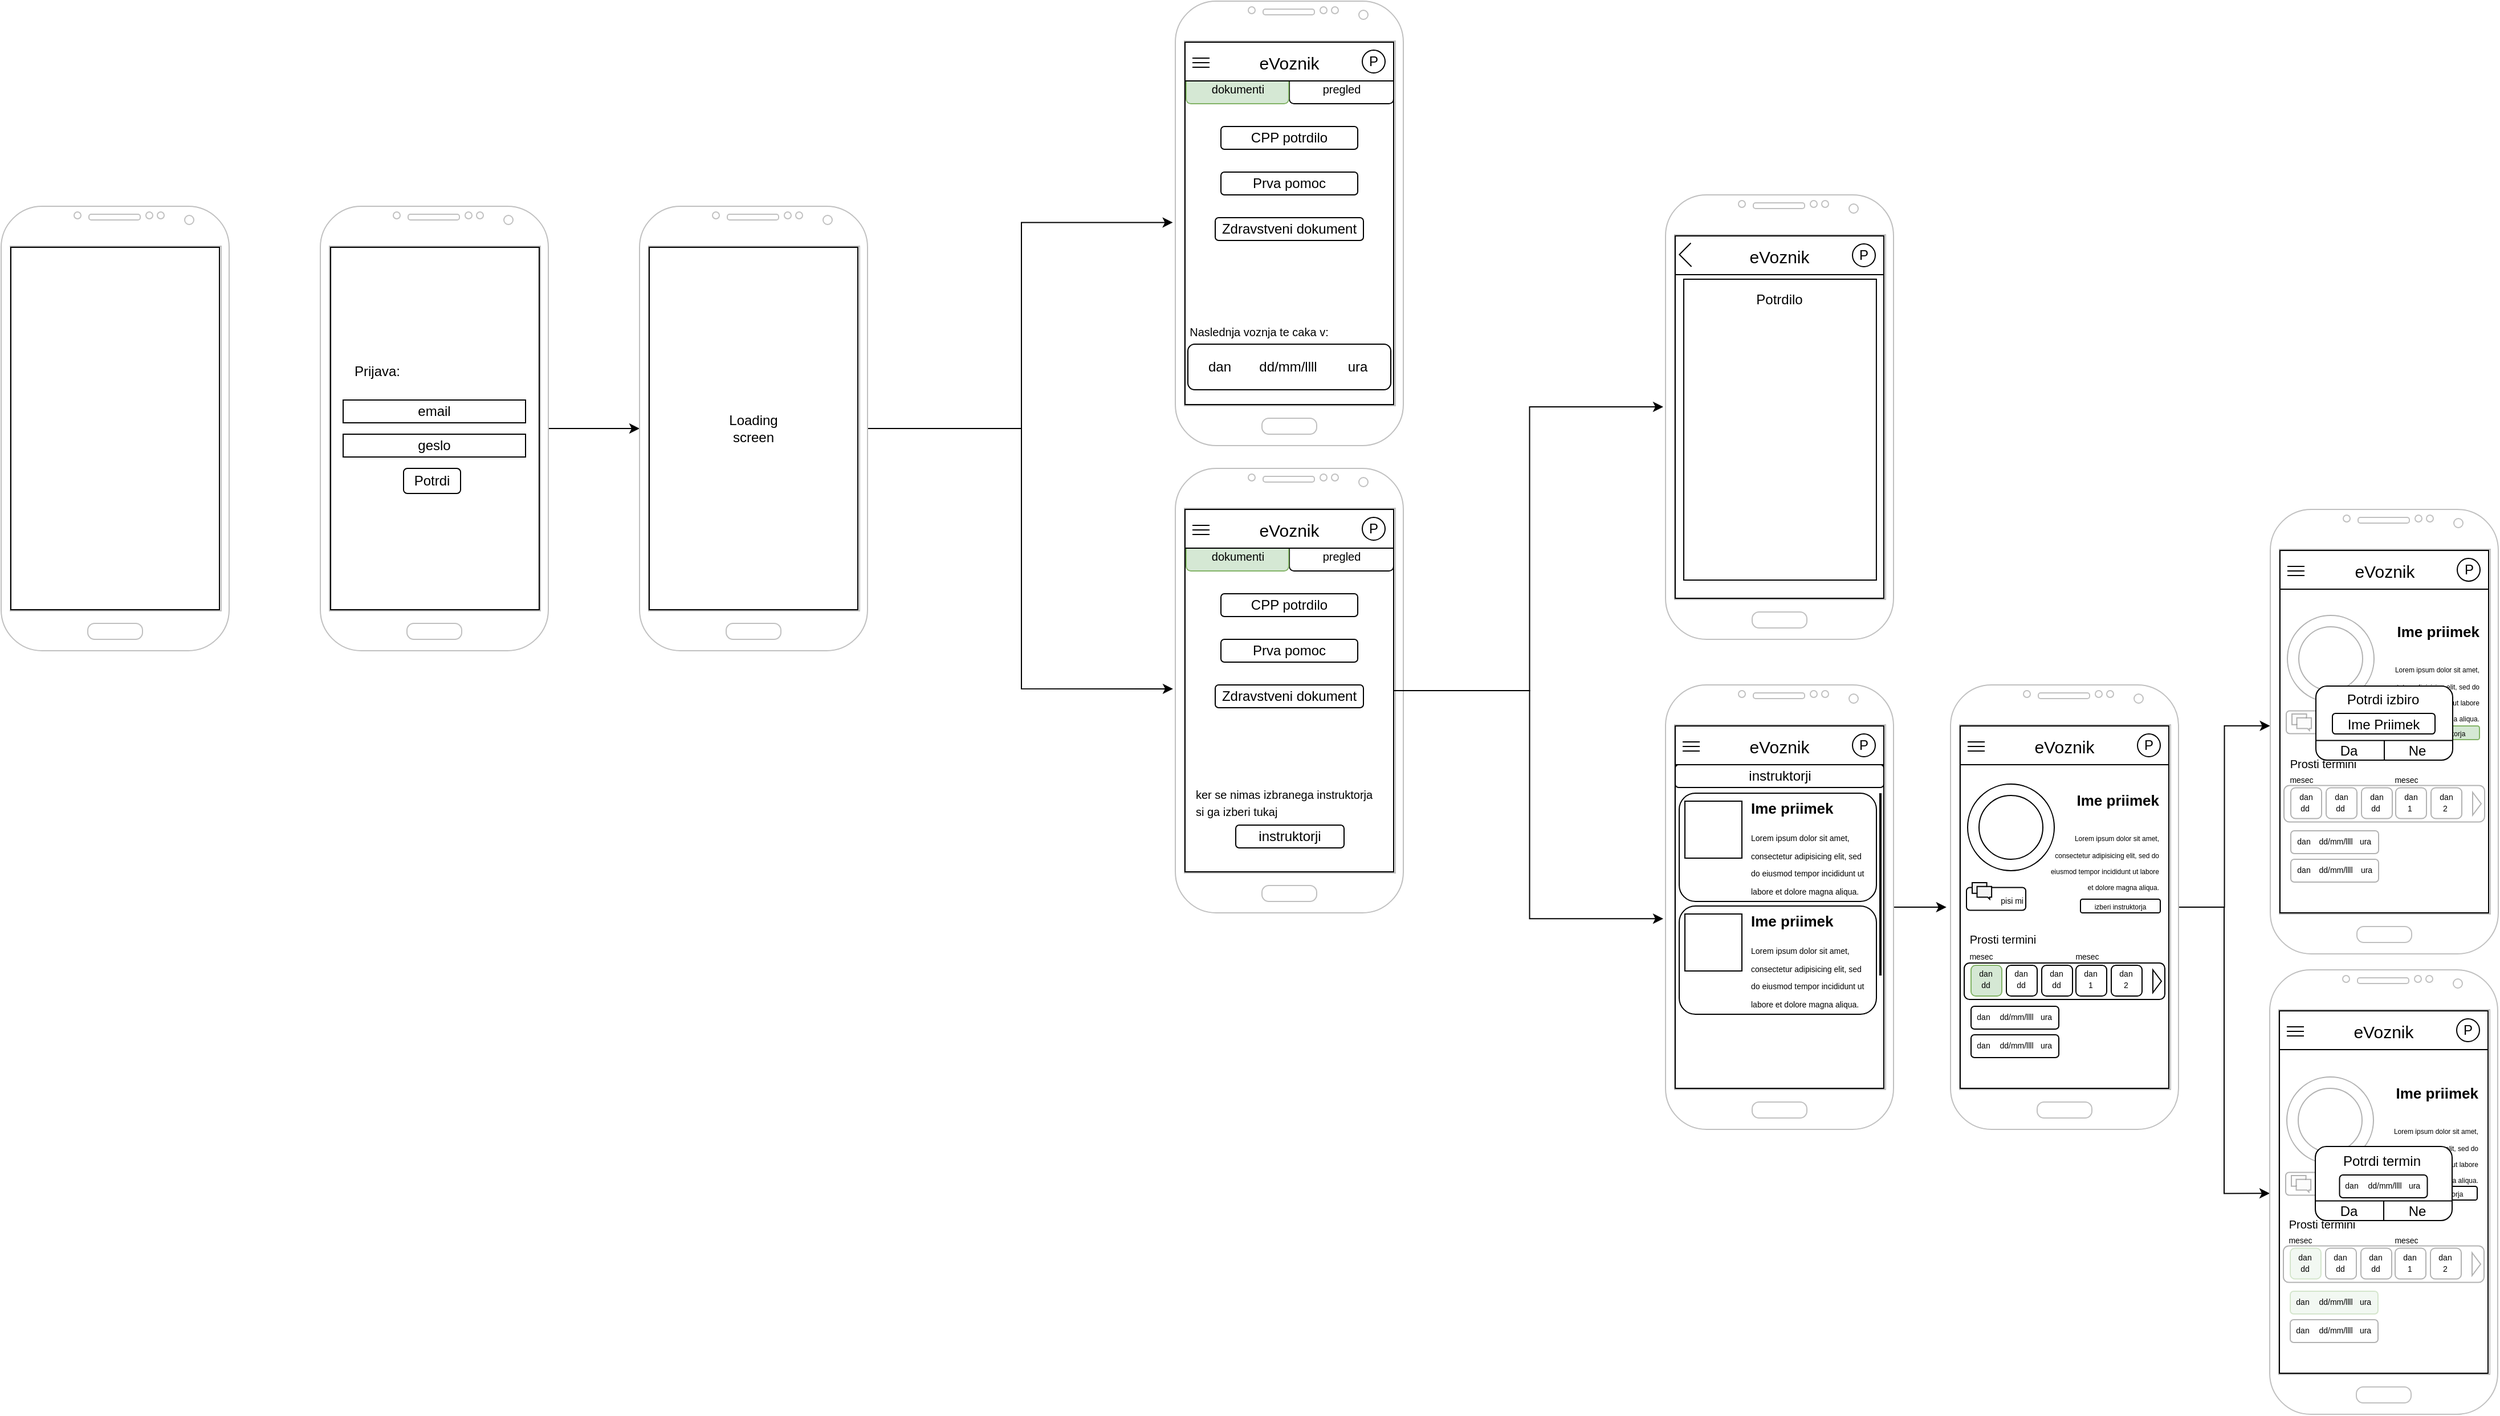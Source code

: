 <mxfile version="21.5.2" type="github">
  <diagram name="Page-1" id="-h5ZZIltonSlygj1UC0J">
    <mxGraphModel dx="2883" dy="2551" grid="1" gridSize="10" guides="1" tooltips="1" connect="1" arrows="1" fold="1" page="1" pageScale="1" pageWidth="827" pageHeight="1169" math="0" shadow="0">
      <root>
        <mxCell id="0" />
        <mxCell id="1" parent="0" />
        <mxCell id="RNcKci3gu5ElP_LJJqMc-8" value="" style="rounded=0;whiteSpace=wrap;html=1;" vertex="1" parent="1">
          <mxGeometry x="-71" y="186" width="183" height="318" as="geometry" />
        </mxCell>
        <mxCell id="RNcKci3gu5ElP_LJJqMc-3" value="" style="edgeStyle=orthogonalEdgeStyle;rounded=0;orthogonalLoop=1;jettySize=auto;html=1;" edge="1" parent="1" source="RNcKci3gu5ElP_LJJqMc-1" target="RNcKci3gu5ElP_LJJqMc-2">
          <mxGeometry relative="1" as="geometry" />
        </mxCell>
        <mxCell id="RNcKci3gu5ElP_LJJqMc-1" value="" style="verticalLabelPosition=bottom;verticalAlign=top;html=1;shadow=0;dashed=0;strokeWidth=1;shape=mxgraph.android.phone2;strokeColor=#c0c0c0;" vertex="1" parent="1">
          <mxGeometry x="-80" y="150" width="200" height="390" as="geometry" />
        </mxCell>
        <mxCell id="RNcKci3gu5ElP_LJJqMc-31" style="edgeStyle=orthogonalEdgeStyle;rounded=0;orthogonalLoop=1;jettySize=auto;html=1;entryX=-0.011;entryY=0.498;entryDx=0;entryDy=0;entryPerimeter=0;" edge="1" parent="1" source="RNcKci3gu5ElP_LJJqMc-2" target="RNcKci3gu5ElP_LJJqMc-14">
          <mxGeometry relative="1" as="geometry" />
        </mxCell>
        <mxCell id="RNcKci3gu5ElP_LJJqMc-48" style="edgeStyle=orthogonalEdgeStyle;rounded=0;orthogonalLoop=1;jettySize=auto;html=1;entryX=-0.01;entryY=0.496;entryDx=0;entryDy=0;entryPerimeter=0;" edge="1" parent="1" source="RNcKci3gu5ElP_LJJqMc-2" target="RNcKci3gu5ElP_LJJqMc-32">
          <mxGeometry relative="1" as="geometry" />
        </mxCell>
        <mxCell id="RNcKci3gu5ElP_LJJqMc-2" value="" style="verticalLabelPosition=bottom;verticalAlign=top;html=1;shadow=0;dashed=0;strokeWidth=1;shape=mxgraph.android.phone2;strokeColor=#c0c0c0;" vertex="1" parent="1">
          <mxGeometry x="200" y="150" width="200" height="390" as="geometry" />
        </mxCell>
        <mxCell id="RNcKci3gu5ElP_LJJqMc-5" value="email" style="rounded=0;whiteSpace=wrap;html=1;" vertex="1" parent="1">
          <mxGeometry x="-60" y="320" width="160" height="20" as="geometry" />
        </mxCell>
        <mxCell id="RNcKci3gu5ElP_LJJqMc-6" value="geslo" style="rounded=0;whiteSpace=wrap;html=1;" vertex="1" parent="1">
          <mxGeometry x="-60" y="350" width="160" height="20" as="geometry" />
        </mxCell>
        <mxCell id="RNcKci3gu5ElP_LJJqMc-7" value="Prijava:" style="text;html=1;strokeColor=none;fillColor=none;align=center;verticalAlign=middle;whiteSpace=wrap;rounded=0;" vertex="1" parent="1">
          <mxGeometry x="-60" y="280" width="60" height="30" as="geometry" />
        </mxCell>
        <mxCell id="RNcKci3gu5ElP_LJJqMc-9" value="" style="rounded=0;whiteSpace=wrap;html=1;" vertex="1" parent="1">
          <mxGeometry x="208.5" y="186" width="183" height="318" as="geometry" />
        </mxCell>
        <mxCell id="RNcKci3gu5ElP_LJJqMc-10" value="" style="verticalLabelPosition=bottom;verticalAlign=top;html=1;shadow=0;dashed=0;strokeWidth=1;shape=mxgraph.android.phone2;strokeColor=#c0c0c0;" vertex="1" parent="1">
          <mxGeometry x="-360" y="150" width="200" height="390" as="geometry" />
        </mxCell>
        <mxCell id="RNcKci3gu5ElP_LJJqMc-12" value="" style="rounded=0;whiteSpace=wrap;html=1;" vertex="1" parent="1">
          <mxGeometry x="-351.5" y="186" width="183" height="318" as="geometry" />
        </mxCell>
        <mxCell id="RNcKci3gu5ElP_LJJqMc-13" value="Loading screen" style="text;html=1;strokeColor=none;fillColor=none;align=center;verticalAlign=middle;whiteSpace=wrap;rounded=0;" vertex="1" parent="1">
          <mxGeometry x="270" y="330" width="60" height="30" as="geometry" />
        </mxCell>
        <mxCell id="RNcKci3gu5ElP_LJJqMc-14" value="" style="verticalLabelPosition=bottom;verticalAlign=top;html=1;shadow=0;dashed=0;strokeWidth=1;shape=mxgraph.android.phone2;strokeColor=#c0c0c0;" vertex="1" parent="1">
          <mxGeometry x="670" y="-30" width="200" height="390" as="geometry" />
        </mxCell>
        <mxCell id="RNcKci3gu5ElP_LJJqMc-15" value="" style="rounded=0;whiteSpace=wrap;html=1;" vertex="1" parent="1">
          <mxGeometry x="678.5" y="6" width="183" height="318" as="geometry" />
        </mxCell>
        <mxCell id="RNcKci3gu5ElP_LJJqMc-18" value="&lt;font size=&quot;1&quot;&gt;pregled&lt;/font&gt;" style="rounded=1;whiteSpace=wrap;html=1;" vertex="1" parent="1">
          <mxGeometry x="770" y="33" width="91.5" height="27" as="geometry" />
        </mxCell>
        <mxCell id="RNcKci3gu5ElP_LJJqMc-19" value="&lt;font size=&quot;1&quot;&gt;dokumenti&lt;/font&gt;" style="rounded=1;whiteSpace=wrap;html=1;fillColor=#d5e8d4;strokeColor=#82b366;" vertex="1" parent="1">
          <mxGeometry x="679.5" y="33" width="90" height="27" as="geometry" />
        </mxCell>
        <mxCell id="RNcKci3gu5ElP_LJJqMc-16" value="" style="rounded=0;whiteSpace=wrap;html=1;" vertex="1" parent="1">
          <mxGeometry x="678.5" y="6" width="183" height="34" as="geometry" />
        </mxCell>
        <mxCell id="RNcKci3gu5ElP_LJJqMc-17" value="P" style="ellipse;whiteSpace=wrap;html=1;aspect=fixed;" vertex="1" parent="1">
          <mxGeometry x="834" y="13" width="20" height="20" as="geometry" />
        </mxCell>
        <mxCell id="RNcKci3gu5ElP_LJJqMc-20" value="" style="verticalLabelPosition=bottom;shadow=0;dashed=0;align=center;html=1;verticalAlign=top;shape=mxgraph.electrical.transmission.3_line_bus;" vertex="1" parent="1">
          <mxGeometry x="685" y="20" width="15" height="8" as="geometry" />
        </mxCell>
        <mxCell id="RNcKci3gu5ElP_LJJqMc-21" value="&lt;font style=&quot;font-size: 15px;&quot;&gt;eVoznik&lt;/font&gt;" style="text;html=1;strokeColor=none;fillColor=none;align=center;verticalAlign=middle;whiteSpace=wrap;rounded=0;" vertex="1" parent="1">
          <mxGeometry x="740" y="9" width="60" height="30" as="geometry" />
        </mxCell>
        <mxCell id="RNcKci3gu5ElP_LJJqMc-22" value="" style="rounded=1;whiteSpace=wrap;html=1;" vertex="1" parent="1">
          <mxGeometry x="681" y="271" width="178" height="40" as="geometry" />
        </mxCell>
        <mxCell id="RNcKci3gu5ElP_LJJqMc-23" value="&lt;font style=&quot;font-size: 10px;&quot;&gt;Naslednja voznja te caka v:&lt;/font&gt;" style="text;html=1;strokeColor=none;fillColor=none;align=center;verticalAlign=middle;whiteSpace=wrap;rounded=0;" vertex="1" parent="1">
          <mxGeometry x="681" y="245" width="125" height="30" as="geometry" />
        </mxCell>
        <mxCell id="RNcKci3gu5ElP_LJJqMc-24" value="dan" style="text;html=1;strokeColor=none;fillColor=none;align=center;verticalAlign=middle;whiteSpace=wrap;rounded=0;" vertex="1" parent="1">
          <mxGeometry x="678.5" y="276" width="60" height="30" as="geometry" />
        </mxCell>
        <mxCell id="RNcKci3gu5ElP_LJJqMc-25" value="dd/mm/llll" style="text;html=1;strokeColor=none;fillColor=none;align=center;verticalAlign=middle;whiteSpace=wrap;rounded=0;" vertex="1" parent="1">
          <mxGeometry x="738.5" y="276" width="60" height="30" as="geometry" />
        </mxCell>
        <mxCell id="RNcKci3gu5ElP_LJJqMc-26" value="ura" style="text;html=1;strokeColor=none;fillColor=none;align=center;verticalAlign=middle;whiteSpace=wrap;rounded=0;" vertex="1" parent="1">
          <mxGeometry x="800" y="276" width="60" height="30" as="geometry" />
        </mxCell>
        <mxCell id="RNcKci3gu5ElP_LJJqMc-27" value="CPP potrdilo" style="rounded=1;whiteSpace=wrap;html=1;" vertex="1" parent="1">
          <mxGeometry x="710" y="80" width="120" height="20" as="geometry" />
        </mxCell>
        <mxCell id="RNcKci3gu5ElP_LJJqMc-28" value="Zdravstveni dokument" style="rounded=1;whiteSpace=wrap;html=1;" vertex="1" parent="1">
          <mxGeometry x="705" y="160" width="130" height="20" as="geometry" />
        </mxCell>
        <mxCell id="RNcKci3gu5ElP_LJJqMc-29" value="Prva pomoc" style="rounded=1;whiteSpace=wrap;html=1;" vertex="1" parent="1">
          <mxGeometry x="710" y="120" width="120" height="20" as="geometry" />
        </mxCell>
        <mxCell id="RNcKci3gu5ElP_LJJqMc-32" value="" style="verticalLabelPosition=bottom;verticalAlign=top;html=1;shadow=0;dashed=0;strokeWidth=1;shape=mxgraph.android.phone2;strokeColor=#c0c0c0;" vertex="1" parent="1">
          <mxGeometry x="670" y="380" width="200" height="390" as="geometry" />
        </mxCell>
        <mxCell id="RNcKci3gu5ElP_LJJqMc-67" style="edgeStyle=orthogonalEdgeStyle;rounded=0;orthogonalLoop=1;jettySize=auto;html=1;exitX=1;exitY=0.5;exitDx=0;exitDy=0;entryX=-0.01;entryY=0.477;entryDx=0;entryDy=0;entryPerimeter=0;" edge="1" parent="1" source="RNcKci3gu5ElP_LJJqMc-33" target="RNcKci3gu5ElP_LJJqMc-51">
          <mxGeometry relative="1" as="geometry" />
        </mxCell>
        <mxCell id="RNcKci3gu5ElP_LJJqMc-77" style="edgeStyle=orthogonalEdgeStyle;rounded=0;orthogonalLoop=1;jettySize=auto;html=1;exitX=1;exitY=0.5;exitDx=0;exitDy=0;entryX=-0.01;entryY=0.526;entryDx=0;entryDy=0;entryPerimeter=0;" edge="1" parent="1" source="RNcKci3gu5ElP_LJJqMc-33" target="RNcKci3gu5ElP_LJJqMc-68">
          <mxGeometry relative="1" as="geometry" />
        </mxCell>
        <mxCell id="RNcKci3gu5ElP_LJJqMc-33" value="" style="rounded=0;whiteSpace=wrap;html=1;" vertex="1" parent="1">
          <mxGeometry x="678.5" y="416" width="183" height="318" as="geometry" />
        </mxCell>
        <mxCell id="RNcKci3gu5ElP_LJJqMc-34" value="&lt;font size=&quot;1&quot;&gt;pregled&lt;/font&gt;" style="rounded=1;whiteSpace=wrap;html=1;" vertex="1" parent="1">
          <mxGeometry x="770" y="443" width="91.5" height="27" as="geometry" />
        </mxCell>
        <mxCell id="RNcKci3gu5ElP_LJJqMc-35" value="&lt;font size=&quot;1&quot;&gt;dokumenti&lt;/font&gt;" style="rounded=1;whiteSpace=wrap;html=1;fillColor=#d5e8d4;strokeColor=#82b366;" vertex="1" parent="1">
          <mxGeometry x="679.5" y="443" width="90" height="27" as="geometry" />
        </mxCell>
        <mxCell id="RNcKci3gu5ElP_LJJqMc-36" value="" style="rounded=0;whiteSpace=wrap;html=1;" vertex="1" parent="1">
          <mxGeometry x="678.5" y="416" width="183" height="34" as="geometry" />
        </mxCell>
        <mxCell id="RNcKci3gu5ElP_LJJqMc-37" value="P" style="ellipse;whiteSpace=wrap;html=1;aspect=fixed;" vertex="1" parent="1">
          <mxGeometry x="834" y="423" width="20" height="20" as="geometry" />
        </mxCell>
        <mxCell id="RNcKci3gu5ElP_LJJqMc-38" value="" style="verticalLabelPosition=bottom;shadow=0;dashed=0;align=center;html=1;verticalAlign=top;shape=mxgraph.electrical.transmission.3_line_bus;" vertex="1" parent="1">
          <mxGeometry x="685" y="430" width="15" height="8" as="geometry" />
        </mxCell>
        <mxCell id="RNcKci3gu5ElP_LJJqMc-39" value="&lt;font style=&quot;font-size: 15px;&quot;&gt;eVoznik&lt;/font&gt;" style="text;html=1;strokeColor=none;fillColor=none;align=center;verticalAlign=middle;whiteSpace=wrap;rounded=0;" vertex="1" parent="1">
          <mxGeometry x="740" y="419" width="60" height="30" as="geometry" />
        </mxCell>
        <mxCell id="RNcKci3gu5ElP_LJJqMc-41" value="&lt;font style=&quot;font-size: 10px;&quot;&gt;ker se nimas izbranega&amp;nbsp;instruktorja&lt;br&gt;si ga izberi tukaj&lt;/font&gt;" style="text;html=1;strokeColor=none;fillColor=none;align=left;verticalAlign=middle;whiteSpace=wrap;rounded=0;" vertex="1" parent="1">
          <mxGeometry x="686" y="655" width="169" height="35" as="geometry" />
        </mxCell>
        <mxCell id="RNcKci3gu5ElP_LJJqMc-45" value="CPP potrdilo" style="rounded=1;whiteSpace=wrap;html=1;" vertex="1" parent="1">
          <mxGeometry x="710" y="490" width="120" height="20" as="geometry" />
        </mxCell>
        <mxCell id="RNcKci3gu5ElP_LJJqMc-46" value="Zdravstveni dokument" style="rounded=1;whiteSpace=wrap;html=1;" vertex="1" parent="1">
          <mxGeometry x="705" y="570" width="130" height="20" as="geometry" />
        </mxCell>
        <mxCell id="RNcKci3gu5ElP_LJJqMc-47" value="Prva pomoc" style="rounded=1;whiteSpace=wrap;html=1;" vertex="1" parent="1">
          <mxGeometry x="710" y="530" width="120" height="20" as="geometry" />
        </mxCell>
        <mxCell id="RNcKci3gu5ElP_LJJqMc-50" value="instruktorji" style="rounded=1;whiteSpace=wrap;html=1;" vertex="1" parent="1">
          <mxGeometry x="723" y="693" width="95" height="20" as="geometry" />
        </mxCell>
        <mxCell id="RNcKci3gu5ElP_LJJqMc-51" value="" style="verticalLabelPosition=bottom;verticalAlign=top;html=1;shadow=0;dashed=0;strokeWidth=1;shape=mxgraph.android.phone2;strokeColor=#c0c0c0;" vertex="1" parent="1">
          <mxGeometry x="1100" y="140" width="200" height="390" as="geometry" />
        </mxCell>
        <mxCell id="RNcKci3gu5ElP_LJJqMc-52" value="" style="rounded=0;whiteSpace=wrap;html=1;" vertex="1" parent="1">
          <mxGeometry x="1108.5" y="176" width="183" height="318" as="geometry" />
        </mxCell>
        <mxCell id="RNcKci3gu5ElP_LJJqMc-55" value="" style="rounded=0;whiteSpace=wrap;html=1;" vertex="1" parent="1">
          <mxGeometry x="1108.5" y="176" width="183" height="34" as="geometry" />
        </mxCell>
        <mxCell id="RNcKci3gu5ElP_LJJqMc-56" value="P" style="ellipse;whiteSpace=wrap;html=1;aspect=fixed;" vertex="1" parent="1">
          <mxGeometry x="1264" y="183" width="20" height="20" as="geometry" />
        </mxCell>
        <mxCell id="RNcKci3gu5ElP_LJJqMc-58" value="&lt;font style=&quot;font-size: 15px;&quot;&gt;eVoznik&lt;/font&gt;" style="text;html=1;strokeColor=none;fillColor=none;align=center;verticalAlign=middle;whiteSpace=wrap;rounded=0;" vertex="1" parent="1">
          <mxGeometry x="1170" y="179" width="60" height="30" as="geometry" />
        </mxCell>
        <mxCell id="RNcKci3gu5ElP_LJJqMc-64" value="" style="rounded=0;whiteSpace=wrap;html=1;aspect=fixed;" vertex="1" parent="1">
          <mxGeometry x="1116" y="214" width="168.96" height="264" as="geometry" />
        </mxCell>
        <mxCell id="RNcKci3gu5ElP_LJJqMc-65" value="Potrdilo" style="text;html=1;strokeColor=none;fillColor=none;align=center;verticalAlign=middle;whiteSpace=wrap;rounded=0;" vertex="1" parent="1">
          <mxGeometry x="1170" y="217" width="60" height="30" as="geometry" />
        </mxCell>
        <mxCell id="RNcKci3gu5ElP_LJJqMc-66" value="" style="shape=corner;whiteSpace=wrap;html=1;rotation=-45;dx=0;dy=0;aspect=fixed;" vertex="1" parent="1">
          <mxGeometry x="1115.39" y="185.11" width="14.22" height="15.04" as="geometry" />
        </mxCell>
        <mxCell id="RNcKci3gu5ElP_LJJqMc-299" style="edgeStyle=orthogonalEdgeStyle;rounded=0;orthogonalLoop=1;jettySize=auto;html=1;entryX=-0.018;entryY=0.5;entryDx=0;entryDy=0;entryPerimeter=0;" edge="1" parent="1" source="RNcKci3gu5ElP_LJJqMc-68" target="RNcKci3gu5ElP_LJJqMc-89">
          <mxGeometry relative="1" as="geometry" />
        </mxCell>
        <mxCell id="RNcKci3gu5ElP_LJJqMc-68" value="" style="verticalLabelPosition=bottom;verticalAlign=top;html=1;shadow=0;dashed=0;strokeWidth=1;shape=mxgraph.android.phone2;strokeColor=#c0c0c0;" vertex="1" parent="1">
          <mxGeometry x="1100" y="570" width="200" height="390" as="geometry" />
        </mxCell>
        <mxCell id="RNcKci3gu5ElP_LJJqMc-69" value="" style="rounded=0;whiteSpace=wrap;html=1;" vertex="1" parent="1">
          <mxGeometry x="1108.5" y="606" width="183" height="318" as="geometry" />
        </mxCell>
        <mxCell id="RNcKci3gu5ElP_LJJqMc-70" value="" style="rounded=0;whiteSpace=wrap;html=1;" vertex="1" parent="1">
          <mxGeometry x="1108.5" y="606" width="183" height="34" as="geometry" />
        </mxCell>
        <mxCell id="RNcKci3gu5ElP_LJJqMc-71" value="P" style="ellipse;whiteSpace=wrap;html=1;aspect=fixed;" vertex="1" parent="1">
          <mxGeometry x="1264" y="613" width="20" height="20" as="geometry" />
        </mxCell>
        <mxCell id="RNcKci3gu5ElP_LJJqMc-72" value="" style="verticalLabelPosition=bottom;shadow=0;dashed=0;align=center;html=1;verticalAlign=top;shape=mxgraph.electrical.transmission.3_line_bus;" vertex="1" parent="1">
          <mxGeometry x="1115" y="620" width="15" height="8" as="geometry" />
        </mxCell>
        <mxCell id="RNcKci3gu5ElP_LJJqMc-73" value="&lt;font style=&quot;font-size: 15px;&quot;&gt;eVoznik&lt;/font&gt;" style="text;html=1;strokeColor=none;fillColor=none;align=center;verticalAlign=middle;whiteSpace=wrap;rounded=0;" vertex="1" parent="1">
          <mxGeometry x="1170" y="609" width="60" height="30" as="geometry" />
        </mxCell>
        <mxCell id="RNcKci3gu5ElP_LJJqMc-78" value="instruktorji" style="rounded=1;whiteSpace=wrap;html=1;" vertex="1" parent="1">
          <mxGeometry x="1108.5" y="640" width="183" height="20" as="geometry" />
        </mxCell>
        <mxCell id="RNcKci3gu5ElP_LJJqMc-82" value="" style="rounded=1;whiteSpace=wrap;html=1;" vertex="1" parent="1">
          <mxGeometry x="1112" y="665" width="173" height="95" as="geometry" />
        </mxCell>
        <mxCell id="RNcKci3gu5ElP_LJJqMc-80" value="" style="whiteSpace=wrap;html=1;aspect=fixed;" vertex="1" parent="1">
          <mxGeometry x="1117" y="672" width="50" height="50" as="geometry" />
        </mxCell>
        <mxCell id="RNcKci3gu5ElP_LJJqMc-83" value="&lt;h1 style=&quot;font-size: 13px;&quot;&gt;&lt;font style=&quot;font-size: 13px;&quot;&gt;Ime priimek&lt;/font&gt;&lt;/h1&gt;&lt;h1 style=&quot;font-size: 13px;&quot;&gt;&lt;span style=&quot;font-size: 7px; font-weight: normal;&quot;&gt;Lorem ipsum dolor sit amet, consectetur adipisicing elit, sed do eiusmod tempor incididunt ut labore et dolore magna aliqua.&lt;/span&gt;&lt;br&gt;&lt;/h1&gt;" style="text;html=1;strokeColor=none;fillColor=none;spacing=5;spacingTop=-20;whiteSpace=wrap;overflow=hidden;rounded=0;" vertex="1" parent="1">
          <mxGeometry x="1170" y="671.5" width="110" height="88.5" as="geometry" />
        </mxCell>
        <mxCell id="RNcKci3gu5ElP_LJJqMc-84" value="" style="rounded=1;whiteSpace=wrap;html=1;" vertex="1" parent="1">
          <mxGeometry x="1112" y="764" width="173" height="95" as="geometry" />
        </mxCell>
        <mxCell id="RNcKci3gu5ElP_LJJqMc-85" value="" style="whiteSpace=wrap;html=1;aspect=fixed;" vertex="1" parent="1">
          <mxGeometry x="1117" y="771" width="50" height="50" as="geometry" />
        </mxCell>
        <mxCell id="RNcKci3gu5ElP_LJJqMc-86" value="&lt;h1 style=&quot;font-size: 13px;&quot;&gt;&lt;font style=&quot;font-size: 13px;&quot;&gt;Ime priimek&lt;/font&gt;&lt;/h1&gt;&lt;h1 style=&quot;font-size: 13px;&quot;&gt;&lt;span style=&quot;font-size: 7px; font-weight: normal;&quot;&gt;Lorem ipsum dolor sit amet, consectetur adipisicing elit, sed do eiusmod tempor incididunt ut labore et dolore magna aliqua.&lt;/span&gt;&lt;br&gt;&lt;/h1&gt;" style="text;html=1;strokeColor=none;fillColor=none;spacing=5;spacingTop=-20;whiteSpace=wrap;overflow=hidden;rounded=0;" vertex="1" parent="1">
          <mxGeometry x="1170" y="770.5" width="110" height="88.5" as="geometry" />
        </mxCell>
        <mxCell id="RNcKci3gu5ElP_LJJqMc-88" value="" style="line;strokeWidth=2;direction=south;html=1;" vertex="1" parent="1">
          <mxGeometry x="1283.5" y="665" width="10" height="160" as="geometry" />
        </mxCell>
        <mxCell id="RNcKci3gu5ElP_LJJqMc-300" style="edgeStyle=orthogonalEdgeStyle;rounded=0;orthogonalLoop=1;jettySize=auto;html=1;entryX=-0.001;entryY=0.487;entryDx=0;entryDy=0;entryPerimeter=0;" edge="1" parent="1" source="RNcKci3gu5ElP_LJJqMc-89" target="RNcKci3gu5ElP_LJJqMc-244">
          <mxGeometry relative="1" as="geometry">
            <mxPoint x="1630" y="630" as="targetPoint" />
          </mxGeometry>
        </mxCell>
        <mxCell id="RNcKci3gu5ElP_LJJqMc-301" style="edgeStyle=orthogonalEdgeStyle;rounded=0;orthogonalLoop=1;jettySize=auto;html=1;entryX=0;entryY=0.503;entryDx=0;entryDy=0;entryPerimeter=0;" edge="1" parent="1" source="RNcKci3gu5ElP_LJJqMc-89" target="RNcKci3gu5ElP_LJJqMc-125">
          <mxGeometry relative="1" as="geometry" />
        </mxCell>
        <mxCell id="RNcKci3gu5ElP_LJJqMc-89" value="" style="verticalLabelPosition=bottom;verticalAlign=top;html=1;shadow=0;dashed=0;strokeWidth=1;shape=mxgraph.android.phone2;strokeColor=#c0c0c0;" vertex="1" parent="1">
          <mxGeometry x="1350" y="570" width="200" height="390" as="geometry" />
        </mxCell>
        <mxCell id="RNcKci3gu5ElP_LJJqMc-90" value="" style="rounded=0;whiteSpace=wrap;html=1;" vertex="1" parent="1">
          <mxGeometry x="1358.5" y="606" width="183" height="318" as="geometry" />
        </mxCell>
        <mxCell id="RNcKci3gu5ElP_LJJqMc-91" value="" style="rounded=0;whiteSpace=wrap;html=1;" vertex="1" parent="1">
          <mxGeometry x="1358.5" y="606" width="183" height="34" as="geometry" />
        </mxCell>
        <mxCell id="RNcKci3gu5ElP_LJJqMc-92" value="P" style="ellipse;whiteSpace=wrap;html=1;aspect=fixed;" vertex="1" parent="1">
          <mxGeometry x="1514" y="613" width="20" height="20" as="geometry" />
        </mxCell>
        <mxCell id="RNcKci3gu5ElP_LJJqMc-93" value="" style="verticalLabelPosition=bottom;shadow=0;dashed=0;align=center;html=1;verticalAlign=top;shape=mxgraph.electrical.transmission.3_line_bus;" vertex="1" parent="1">
          <mxGeometry x="1365" y="620" width="15" height="8" as="geometry" />
        </mxCell>
        <mxCell id="RNcKci3gu5ElP_LJJqMc-94" value="&lt;font style=&quot;font-size: 15px;&quot;&gt;eVoznik&lt;/font&gt;" style="text;html=1;strokeColor=none;fillColor=none;align=center;verticalAlign=middle;whiteSpace=wrap;rounded=0;" vertex="1" parent="1">
          <mxGeometry x="1420" y="609" width="60" height="30" as="geometry" />
        </mxCell>
        <mxCell id="RNcKci3gu5ElP_LJJqMc-98" value="&lt;h1 style=&quot;font-size: 13px;&quot;&gt;&lt;font style=&quot;font-size: 13px;&quot;&gt;Ime priimek&lt;/font&gt;&lt;/h1&gt;&lt;h1 style=&quot;line-height: 30%;&quot;&gt;&lt;span style=&quot;font-weight: normal;&quot;&gt;&lt;font style=&quot;font-size: 6px;&quot;&gt;Lorem ipsum dolor sit amet, consectetur adipisicing elit, sed do eiusmod tempor incididunt ut labore et dolore magna aliqua.&lt;/font&gt;&lt;/span&gt;&lt;br&gt;&lt;/h1&gt;" style="text;html=1;strokeColor=none;fillColor=none;spacing=5;spacingTop=-20;whiteSpace=wrap;overflow=hidden;rounded=0;align=right;" vertex="1" parent="1">
          <mxGeometry x="1430" y="664.5" width="108" height="88.5" as="geometry" />
        </mxCell>
        <mxCell id="RNcKci3gu5ElP_LJJqMc-103" value="" style="ellipse;whiteSpace=wrap;html=1;aspect=fixed;" vertex="1" parent="1">
          <mxGeometry x="1365" y="657" width="76" height="76" as="geometry" />
        </mxCell>
        <mxCell id="RNcKci3gu5ElP_LJJqMc-104" value="" style="ellipse;whiteSpace=wrap;html=1;aspect=fixed;" vertex="1" parent="1">
          <mxGeometry x="1375" y="667" width="56" height="56" as="geometry" />
        </mxCell>
        <mxCell id="RNcKci3gu5ElP_LJJqMc-105" value="&lt;font style=&quot;font-size: 10px;&quot;&gt;Prosti termini&lt;/font&gt;" style="text;html=1;strokeColor=none;fillColor=none;align=center;verticalAlign=middle;whiteSpace=wrap;rounded=0;" vertex="1" parent="1">
          <mxGeometry x="1362" y="778" width="68" height="30" as="geometry" />
        </mxCell>
        <mxCell id="RNcKci3gu5ElP_LJJqMc-107" value="" style="rounded=1;whiteSpace=wrap;html=1;fontSize=7;" vertex="1" parent="1">
          <mxGeometry x="1368" y="852" width="77" height="20" as="geometry" />
        </mxCell>
        <mxCell id="RNcKci3gu5ElP_LJJqMc-108" value="dan" style="text;html=1;strokeColor=none;fillColor=none;align=center;verticalAlign=middle;whiteSpace=wrap;rounded=0;fontSize=7;" vertex="1" parent="1">
          <mxGeometry x="1368" y="847" width="21.5" height="30" as="geometry" />
        </mxCell>
        <mxCell id="RNcKci3gu5ElP_LJJqMc-109" value="dd/mm/llll" style="text;html=1;strokeColor=none;fillColor=none;align=center;verticalAlign=middle;whiteSpace=wrap;rounded=0;fontSize=7;" vertex="1" parent="1">
          <mxGeometry x="1391.5" y="847" width="31.5" height="30" as="geometry" />
        </mxCell>
        <mxCell id="RNcKci3gu5ElP_LJJqMc-110" value="ura" style="text;html=1;strokeColor=none;fillColor=none;align=center;verticalAlign=middle;whiteSpace=wrap;rounded=0;fontSize=7;" vertex="1" parent="1">
          <mxGeometry x="1424" y="847" width="20" height="30" as="geometry" />
        </mxCell>
        <mxCell id="RNcKci3gu5ElP_LJJqMc-112" value="&lt;font style=&quot;font-size: 7px;&quot;&gt;pisi mi&lt;/font&gt;" style="rounded=1;whiteSpace=wrap;html=1;align=right;strokeWidth=1;" vertex="1" parent="1">
          <mxGeometry x="1364" y="747.75" width="52" height="20" as="geometry" />
        </mxCell>
        <mxCell id="RNcKci3gu5ElP_LJJqMc-111" value="" style="html=1;verticalLabelPosition=bottom;align=center;labelBackgroundColor=#ffffff;verticalAlign=top;strokeWidth=1;strokeColor=#000000;shadow=0;dashed=0;shape=mxgraph.ios7.icons.messages;fillColor=#f5f5f5;gradientColor=none;aspect=fixed;" vertex="1" parent="1">
          <mxGeometry x="1369" y="743.5" width="17.06" height="14.5" as="geometry" />
        </mxCell>
        <mxCell id="RNcKci3gu5ElP_LJJqMc-121" value="" style="rounded=1;whiteSpace=wrap;html=1;fontSize=7;" vertex="1" parent="1">
          <mxGeometry x="1368" y="877" width="77" height="20" as="geometry" />
        </mxCell>
        <mxCell id="RNcKci3gu5ElP_LJJqMc-122" value="dan" style="text;html=1;strokeColor=none;fillColor=none;align=center;verticalAlign=middle;whiteSpace=wrap;rounded=0;fontSize=7;" vertex="1" parent="1">
          <mxGeometry x="1368" y="872" width="21.5" height="30" as="geometry" />
        </mxCell>
        <mxCell id="RNcKci3gu5ElP_LJJqMc-123" value="dd/mm/llll" style="text;html=1;strokeColor=none;fillColor=none;align=center;verticalAlign=middle;whiteSpace=wrap;rounded=0;fontSize=7;" vertex="1" parent="1">
          <mxGeometry x="1391.5" y="872" width="31.5" height="30" as="geometry" />
        </mxCell>
        <mxCell id="RNcKci3gu5ElP_LJJqMc-124" value="ura" style="text;html=1;strokeColor=none;fillColor=none;align=center;verticalAlign=middle;whiteSpace=wrap;rounded=0;fontSize=7;" vertex="1" parent="1">
          <mxGeometry x="1424" y="872" width="20" height="30" as="geometry" />
        </mxCell>
        <mxCell id="RNcKci3gu5ElP_LJJqMc-125" value="" style="verticalLabelPosition=bottom;verticalAlign=top;html=1;shadow=0;dashed=0;strokeWidth=1;shape=mxgraph.android.phone2;strokeColor=#c0c0c0;" vertex="1" parent="1">
          <mxGeometry x="1630" y="820" width="200" height="390" as="geometry" />
        </mxCell>
        <mxCell id="RNcKci3gu5ElP_LJJqMc-126" value="" style="rounded=0;whiteSpace=wrap;html=1;" vertex="1" parent="1">
          <mxGeometry x="1638.5" y="856" width="183" height="318" as="geometry" />
        </mxCell>
        <mxCell id="RNcKci3gu5ElP_LJJqMc-127" value="" style="rounded=0;whiteSpace=wrap;html=1;" vertex="1" parent="1">
          <mxGeometry x="1638.5" y="856" width="183" height="34" as="geometry" />
        </mxCell>
        <mxCell id="RNcKci3gu5ElP_LJJqMc-128" value="P" style="ellipse;whiteSpace=wrap;html=1;aspect=fixed;" vertex="1" parent="1">
          <mxGeometry x="1794" y="863" width="20" height="20" as="geometry" />
        </mxCell>
        <mxCell id="RNcKci3gu5ElP_LJJqMc-129" value="" style="verticalLabelPosition=bottom;shadow=0;dashed=0;align=center;html=1;verticalAlign=top;shape=mxgraph.electrical.transmission.3_line_bus;" vertex="1" parent="1">
          <mxGeometry x="1645" y="870" width="15" height="8" as="geometry" />
        </mxCell>
        <mxCell id="RNcKci3gu5ElP_LJJqMc-130" value="&lt;font style=&quot;font-size: 15px;&quot;&gt;eVoznik&lt;/font&gt;" style="text;html=1;strokeColor=none;fillColor=none;align=center;verticalAlign=middle;whiteSpace=wrap;rounded=0;" vertex="1" parent="1">
          <mxGeometry x="1700" y="859" width="60" height="30" as="geometry" />
        </mxCell>
        <mxCell id="RNcKci3gu5ElP_LJJqMc-132" value="&lt;h1 style=&quot;font-size: 13px;&quot;&gt;&lt;font style=&quot;font-size: 13px;&quot;&gt;Ime priimek&lt;/font&gt;&lt;/h1&gt;&lt;h1 style=&quot;line-height: 30%;&quot;&gt;&lt;span style=&quot;font-weight: normal;&quot;&gt;&lt;font style=&quot;font-size: 6px;&quot;&gt;Lorem ipsum dolor sit amet, consectetur adipisicing elit, sed do eiusmod tempor incididunt ut labore et dolore magna aliqua.&lt;/font&gt;&lt;/span&gt;&lt;br&gt;&lt;/h1&gt;" style="text;html=1;strokeColor=none;fillColor=none;spacing=5;spacingTop=-20;whiteSpace=wrap;overflow=hidden;rounded=0;align=right;opacity=30;" vertex="1" parent="1">
          <mxGeometry x="1710" y="921.5" width="108" height="88.5" as="geometry" />
        </mxCell>
        <mxCell id="RNcKci3gu5ElP_LJJqMc-135" value="&lt;font style=&quot;font-size: 10px;&quot;&gt;Prosti termini&lt;/font&gt;" style="text;html=1;strokeColor=none;fillColor=none;align=center;verticalAlign=middle;whiteSpace=wrap;rounded=0;opacity=30;" vertex="1" parent="1">
          <mxGeometry x="1642" y="1028" width="68" height="30" as="geometry" />
        </mxCell>
        <mxCell id="RNcKci3gu5ElP_LJJqMc-133" value="" style="ellipse;whiteSpace=wrap;html=1;aspect=fixed;opacity=30;" vertex="1" parent="1">
          <mxGeometry x="1645" y="914" width="76" height="76" as="geometry" />
        </mxCell>
        <mxCell id="RNcKci3gu5ElP_LJJqMc-134" value="" style="ellipse;whiteSpace=wrap;html=1;aspect=fixed;opacity=30;" vertex="1" parent="1">
          <mxGeometry x="1655" y="924" width="56" height="56" as="geometry" />
        </mxCell>
        <mxCell id="RNcKci3gu5ElP_LJJqMc-136" value="" style="rounded=1;whiteSpace=wrap;html=1;fontSize=7;fillColor=#d5e8d4;strokeColor=#82b366;opacity=30;" vertex="1" parent="1">
          <mxGeometry x="1648" y="1102" width="77" height="20" as="geometry" />
        </mxCell>
        <mxCell id="RNcKci3gu5ElP_LJJqMc-137" value="dan" style="text;html=1;strokeColor=none;fillColor=none;align=center;verticalAlign=middle;whiteSpace=wrap;rounded=0;fontSize=7;opacity=30;" vertex="1" parent="1">
          <mxGeometry x="1648" y="1097" width="21.5" height="30" as="geometry" />
        </mxCell>
        <mxCell id="RNcKci3gu5ElP_LJJqMc-138" value="dd/mm/llll" style="text;html=1;strokeColor=none;fillColor=none;align=center;verticalAlign=middle;whiteSpace=wrap;rounded=0;fontSize=7;opacity=30;" vertex="1" parent="1">
          <mxGeometry x="1671.5" y="1097" width="31.5" height="30" as="geometry" />
        </mxCell>
        <mxCell id="RNcKci3gu5ElP_LJJqMc-140" value="&lt;font style=&quot;font-size: 7px;&quot;&gt;pisi mi&lt;/font&gt;" style="rounded=1;whiteSpace=wrap;html=1;align=right;strokeWidth=1;opacity=30;" vertex="1" parent="1">
          <mxGeometry x="1644" y="997.75" width="52" height="20" as="geometry" />
        </mxCell>
        <mxCell id="RNcKci3gu5ElP_LJJqMc-141" value="" style="html=1;verticalLabelPosition=bottom;align=center;labelBackgroundColor=#ffffff;verticalAlign=top;strokeWidth=1;strokeColor=#000000;shadow=0;dashed=0;shape=mxgraph.ios7.icons.messages;fillColor=#f5f5f5;gradientColor=none;aspect=fixed;opacity=30;" vertex="1" parent="1">
          <mxGeometry x="1649" y="1000.5" width="17.06" height="14.5" as="geometry" />
        </mxCell>
        <mxCell id="RNcKci3gu5ElP_LJJqMc-149" value="" style="rounded=1;whiteSpace=wrap;html=1;fontSize=7;opacity=30;" vertex="1" parent="1">
          <mxGeometry x="1648" y="1127" width="77" height="20" as="geometry" />
        </mxCell>
        <mxCell id="RNcKci3gu5ElP_LJJqMc-150" value="dan" style="text;html=1;strokeColor=none;fillColor=none;align=center;verticalAlign=middle;whiteSpace=wrap;rounded=0;fontSize=7;opacity=30;" vertex="1" parent="1">
          <mxGeometry x="1648" y="1122" width="21.5" height="30" as="geometry" />
        </mxCell>
        <mxCell id="RNcKci3gu5ElP_LJJqMc-151" value="dd/mm/llll" style="text;html=1;strokeColor=none;fillColor=none;align=center;verticalAlign=middle;whiteSpace=wrap;rounded=0;fontSize=7;opacity=30;" vertex="1" parent="1">
          <mxGeometry x="1671.5" y="1122" width="31.5" height="30" as="geometry" />
        </mxCell>
        <mxCell id="RNcKci3gu5ElP_LJJqMc-152" value="ura" style="text;html=1;strokeColor=none;fillColor=none;align=center;verticalAlign=middle;whiteSpace=wrap;rounded=0;fontSize=7;opacity=30;" vertex="1" parent="1">
          <mxGeometry x="1704" y="1122" width="20" height="30" as="geometry" />
        </mxCell>
        <mxCell id="RNcKci3gu5ElP_LJJqMc-139" value="ura" style="text;html=1;strokeColor=none;fillColor=none;align=center;verticalAlign=middle;whiteSpace=wrap;rounded=0;fontSize=7;opacity=30;" vertex="1" parent="1">
          <mxGeometry x="1704" y="1097" width="20" height="30" as="geometry" />
        </mxCell>
        <mxCell id="RNcKci3gu5ElP_LJJqMc-298" value="&lt;p style=&quot;line-height: 60%;&quot;&gt;&lt;font style=&quot;font-size: 6px;&quot;&gt;izberi instruktorja&lt;/font&gt;&lt;/p&gt;" style="rounded=1;whiteSpace=wrap;html=1;" vertex="1" parent="1">
          <mxGeometry x="1742" y="1010" width="70" height="12" as="geometry" />
        </mxCell>
        <mxCell id="RNcKci3gu5ElP_LJJqMc-153" value="" style="rounded=1;whiteSpace=wrap;html=1;" vertex="1" parent="1">
          <mxGeometry x="1670" y="975" width="120" height="65" as="geometry" />
        </mxCell>
        <mxCell id="RNcKci3gu5ElP_LJJqMc-154" value="" style="line;strokeWidth=1;html=1;" vertex="1" parent="1">
          <mxGeometry x="1669.5" y="1017.75" width="120.5" height="10" as="geometry" />
        </mxCell>
        <mxCell id="RNcKci3gu5ElP_LJJqMc-155" value="" style="line;strokeWidth=1;direction=south;html=1;" vertex="1" parent="1">
          <mxGeometry x="1725" y="1023" width="10" height="17" as="geometry" />
        </mxCell>
        <mxCell id="RNcKci3gu5ElP_LJJqMc-156" value="Da" style="text;html=1;strokeColor=none;fillColor=none;align=center;verticalAlign=middle;whiteSpace=wrap;rounded=0;" vertex="1" parent="1">
          <mxGeometry x="1688.5" y="1024" width="20.5" height="15" as="geometry" />
        </mxCell>
        <mxCell id="RNcKci3gu5ElP_LJJqMc-157" value="Ne" style="text;html=1;strokeColor=none;fillColor=none;align=center;verticalAlign=middle;whiteSpace=wrap;rounded=0;" vertex="1" parent="1">
          <mxGeometry x="1748.75" y="1024" width="20.5" height="15" as="geometry" />
        </mxCell>
        <mxCell id="RNcKci3gu5ElP_LJJqMc-159" value="" style="rounded=1;whiteSpace=wrap;html=1;fontSize=7;" vertex="1" parent="1">
          <mxGeometry x="1691.25" y="1000" width="77" height="20" as="geometry" />
        </mxCell>
        <mxCell id="RNcKci3gu5ElP_LJJqMc-160" value="dan" style="text;html=1;strokeColor=none;fillColor=none;align=center;verticalAlign=middle;whiteSpace=wrap;rounded=0;fontSize=7;" vertex="1" parent="1">
          <mxGeometry x="1691.25" y="995" width="21.5" height="30" as="geometry" />
        </mxCell>
        <mxCell id="RNcKci3gu5ElP_LJJqMc-161" value="dd/mm/llll" style="text;html=1;strokeColor=none;fillColor=none;align=center;verticalAlign=middle;whiteSpace=wrap;rounded=0;fontSize=7;" vertex="1" parent="1">
          <mxGeometry x="1714.75" y="995" width="31.5" height="30" as="geometry" />
        </mxCell>
        <mxCell id="RNcKci3gu5ElP_LJJqMc-162" value="ura" style="text;html=1;strokeColor=none;fillColor=none;align=center;verticalAlign=middle;whiteSpace=wrap;rounded=0;fontSize=7;" vertex="1" parent="1">
          <mxGeometry x="1747.25" y="995" width="20" height="30" as="geometry" />
        </mxCell>
        <mxCell id="RNcKci3gu5ElP_LJJqMc-163" value="Potrdi termin" style="text;html=1;strokeColor=none;fillColor=none;align=center;verticalAlign=middle;whiteSpace=wrap;rounded=0;" vertex="1" parent="1">
          <mxGeometry x="1687.25" y="973" width="83" height="30" as="geometry" />
        </mxCell>
        <mxCell id="RNcKci3gu5ElP_LJJqMc-164" value="" style="rounded=1;whiteSpace=wrap;html=1;" vertex="1" parent="1">
          <mxGeometry x="1362" y="814" width="176" height="32" as="geometry" />
        </mxCell>
        <mxCell id="RNcKci3gu5ElP_LJJqMc-165" value="" style="triangle;whiteSpace=wrap;html=1;aspect=fixed;" vertex="1" parent="1">
          <mxGeometry x="1527.5" y="820" width="7.5" height="20" as="geometry" />
        </mxCell>
        <mxCell id="RNcKci3gu5ElP_LJJqMc-166" value="" style="rounded=1;whiteSpace=wrap;html=1;aspect=fixed;fillColor=#d5e8d4;strokeColor=#82b366;" vertex="1" parent="1">
          <mxGeometry x="1368" y="816" width="27" height="27" as="geometry" />
        </mxCell>
        <mxCell id="RNcKci3gu5ElP_LJJqMc-167" value="dan" style="text;html=1;strokeColor=none;fillColor=none;align=center;verticalAlign=middle;whiteSpace=wrap;rounded=0;fontSize=7;" vertex="1" parent="1">
          <mxGeometry x="1370" y="817.5" width="21.5" height="13.5" as="geometry" />
        </mxCell>
        <mxCell id="RNcKci3gu5ElP_LJJqMc-168" value="dd" style="text;html=1;strokeColor=none;fillColor=none;align=center;verticalAlign=middle;whiteSpace=wrap;rounded=0;fontSize=7;" vertex="1" parent="1">
          <mxGeometry x="1369.75" y="827.5" width="21.5" height="13.5" as="geometry" />
        </mxCell>
        <mxCell id="RNcKci3gu5ElP_LJJqMc-169" value="mesec" style="text;html=1;strokeColor=none;fillColor=none;align=center;verticalAlign=middle;whiteSpace=wrap;rounded=0;fontSize=7;" vertex="1" parent="1">
          <mxGeometry x="1366" y="802.5" width="21.5" height="13.5" as="geometry" />
        </mxCell>
        <mxCell id="RNcKci3gu5ElP_LJJqMc-170" value="mesec" style="text;html=1;strokeColor=none;fillColor=none;align=center;verticalAlign=middle;whiteSpace=wrap;rounded=0;fontSize=7;" vertex="1" parent="1">
          <mxGeometry x="1458.5" y="802.5" width="21.5" height="13.5" as="geometry" />
        </mxCell>
        <mxCell id="RNcKci3gu5ElP_LJJqMc-171" value="" style="rounded=1;whiteSpace=wrap;html=1;aspect=fixed;" vertex="1" parent="1">
          <mxGeometry x="1399" y="816" width="27" height="27" as="geometry" />
        </mxCell>
        <mxCell id="RNcKci3gu5ElP_LJJqMc-172" value="dan" style="text;html=1;strokeColor=none;fillColor=none;align=center;verticalAlign=middle;whiteSpace=wrap;rounded=0;fontSize=7;" vertex="1" parent="1">
          <mxGeometry x="1401" y="817.5" width="21.5" height="13.5" as="geometry" />
        </mxCell>
        <mxCell id="RNcKci3gu5ElP_LJJqMc-173" value="dd" style="text;html=1;strokeColor=none;fillColor=none;align=center;verticalAlign=middle;whiteSpace=wrap;rounded=0;fontSize=7;" vertex="1" parent="1">
          <mxGeometry x="1400.75" y="827.5" width="21.5" height="13.5" as="geometry" />
        </mxCell>
        <mxCell id="RNcKci3gu5ElP_LJJqMc-174" value="" style="rounded=1;whiteSpace=wrap;html=1;aspect=fixed;" vertex="1" parent="1">
          <mxGeometry x="1430" y="816" width="27" height="27" as="geometry" />
        </mxCell>
        <mxCell id="RNcKci3gu5ElP_LJJqMc-175" value="dan" style="text;html=1;strokeColor=none;fillColor=none;align=center;verticalAlign=middle;whiteSpace=wrap;rounded=0;fontSize=7;" vertex="1" parent="1">
          <mxGeometry x="1432" y="817.5" width="21.5" height="13.5" as="geometry" />
        </mxCell>
        <mxCell id="RNcKci3gu5ElP_LJJqMc-176" value="dd" style="text;html=1;strokeColor=none;fillColor=none;align=center;verticalAlign=middle;whiteSpace=wrap;rounded=0;fontSize=7;" vertex="1" parent="1">
          <mxGeometry x="1431.75" y="827.5" width="21.5" height="13.5" as="geometry" />
        </mxCell>
        <mxCell id="RNcKci3gu5ElP_LJJqMc-177" value="" style="rounded=1;whiteSpace=wrap;html=1;aspect=fixed;" vertex="1" parent="1">
          <mxGeometry x="1460" y="816" width="27" height="27" as="geometry" />
        </mxCell>
        <mxCell id="RNcKci3gu5ElP_LJJqMc-178" value="dan" style="text;html=1;strokeColor=none;fillColor=none;align=center;verticalAlign=middle;whiteSpace=wrap;rounded=0;fontSize=7;" vertex="1" parent="1">
          <mxGeometry x="1462" y="817.5" width="21.5" height="13.5" as="geometry" />
        </mxCell>
        <mxCell id="RNcKci3gu5ElP_LJJqMc-179" value="1" style="text;html=1;strokeColor=none;fillColor=none;align=center;verticalAlign=middle;whiteSpace=wrap;rounded=0;fontSize=7;" vertex="1" parent="1">
          <mxGeometry x="1461.75" y="827.5" width="21.5" height="13.5" as="geometry" />
        </mxCell>
        <mxCell id="RNcKci3gu5ElP_LJJqMc-180" value="" style="rounded=1;whiteSpace=wrap;html=1;aspect=fixed;" vertex="1" parent="1">
          <mxGeometry x="1491" y="816" width="27" height="27" as="geometry" />
        </mxCell>
        <mxCell id="RNcKci3gu5ElP_LJJqMc-181" value="dan" style="text;html=1;strokeColor=none;fillColor=none;align=center;verticalAlign=middle;whiteSpace=wrap;rounded=0;fontSize=7;" vertex="1" parent="1">
          <mxGeometry x="1493" y="817.5" width="21.5" height="13.5" as="geometry" />
        </mxCell>
        <mxCell id="RNcKci3gu5ElP_LJJqMc-182" value="2" style="text;html=1;strokeColor=none;fillColor=none;align=center;verticalAlign=middle;whiteSpace=wrap;rounded=0;fontSize=7;" vertex="1" parent="1">
          <mxGeometry x="1492.75" y="827.5" width="21.5" height="13.5" as="geometry" />
        </mxCell>
        <mxCell id="RNcKci3gu5ElP_LJJqMc-183" value="" style="rounded=1;whiteSpace=wrap;html=1;opacity=30;" vertex="1" parent="1">
          <mxGeometry x="1642" y="1062.25" width="176" height="32" as="geometry" />
        </mxCell>
        <mxCell id="RNcKci3gu5ElP_LJJqMc-184" value="" style="triangle;whiteSpace=wrap;html=1;aspect=fixed;opacity=30;" vertex="1" parent="1">
          <mxGeometry x="1807.5" y="1068.25" width="7.5" height="20" as="geometry" />
        </mxCell>
        <mxCell id="RNcKci3gu5ElP_LJJqMc-185" value="" style="rounded=1;whiteSpace=wrap;html=1;aspect=fixed;fillColor=#d5e8d4;strokeColor=#82b366;opacity=30;" vertex="1" parent="1">
          <mxGeometry x="1648" y="1064.25" width="27" height="27" as="geometry" />
        </mxCell>
        <mxCell id="RNcKci3gu5ElP_LJJqMc-186" value="dan" style="text;html=1;strokeColor=none;fillColor=none;align=center;verticalAlign=middle;whiteSpace=wrap;rounded=0;fontSize=7;opacity=30;" vertex="1" parent="1">
          <mxGeometry x="1650" y="1065.75" width="21.5" height="13.5" as="geometry" />
        </mxCell>
        <mxCell id="RNcKci3gu5ElP_LJJqMc-187" value="dd" style="text;html=1;strokeColor=none;fillColor=none;align=center;verticalAlign=middle;whiteSpace=wrap;rounded=0;fontSize=7;opacity=30;" vertex="1" parent="1">
          <mxGeometry x="1649.75" y="1075.75" width="21.5" height="13.5" as="geometry" />
        </mxCell>
        <mxCell id="RNcKci3gu5ElP_LJJqMc-188" value="mesec" style="text;html=1;strokeColor=none;fillColor=none;align=center;verticalAlign=middle;whiteSpace=wrap;rounded=0;fontSize=7;opacity=30;" vertex="1" parent="1">
          <mxGeometry x="1646" y="1050.75" width="21.5" height="13.5" as="geometry" />
        </mxCell>
        <mxCell id="RNcKci3gu5ElP_LJJqMc-189" value="mesec" style="text;html=1;strokeColor=none;fillColor=none;align=center;verticalAlign=middle;whiteSpace=wrap;rounded=0;fontSize=7;opacity=30;" vertex="1" parent="1">
          <mxGeometry x="1738.5" y="1050.75" width="21.5" height="13.5" as="geometry" />
        </mxCell>
        <mxCell id="RNcKci3gu5ElP_LJJqMc-190" value="" style="rounded=1;whiteSpace=wrap;html=1;aspect=fixed;opacity=30;" vertex="1" parent="1">
          <mxGeometry x="1679" y="1064.25" width="27" height="27" as="geometry" />
        </mxCell>
        <mxCell id="RNcKci3gu5ElP_LJJqMc-191" value="dan" style="text;html=1;strokeColor=none;fillColor=none;align=center;verticalAlign=middle;whiteSpace=wrap;rounded=0;fontSize=7;opacity=30;" vertex="1" parent="1">
          <mxGeometry x="1681" y="1065.75" width="21.5" height="13.5" as="geometry" />
        </mxCell>
        <mxCell id="RNcKci3gu5ElP_LJJqMc-192" value="dd" style="text;html=1;strokeColor=none;fillColor=none;align=center;verticalAlign=middle;whiteSpace=wrap;rounded=0;fontSize=7;opacity=30;" vertex="1" parent="1">
          <mxGeometry x="1680.75" y="1075.75" width="21.5" height="13.5" as="geometry" />
        </mxCell>
        <mxCell id="RNcKci3gu5ElP_LJJqMc-193" value="" style="rounded=1;whiteSpace=wrap;html=1;aspect=fixed;opacity=30;" vertex="1" parent="1">
          <mxGeometry x="1710" y="1064.25" width="27" height="27" as="geometry" />
        </mxCell>
        <mxCell id="RNcKci3gu5ElP_LJJqMc-194" value="dan" style="text;html=1;strokeColor=none;fillColor=none;align=center;verticalAlign=middle;whiteSpace=wrap;rounded=0;fontSize=7;opacity=30;" vertex="1" parent="1">
          <mxGeometry x="1712" y="1065.75" width="21.5" height="13.5" as="geometry" />
        </mxCell>
        <mxCell id="RNcKci3gu5ElP_LJJqMc-195" value="dd" style="text;html=1;strokeColor=none;fillColor=none;align=center;verticalAlign=middle;whiteSpace=wrap;rounded=0;fontSize=7;opacity=30;" vertex="1" parent="1">
          <mxGeometry x="1711.75" y="1075.75" width="21.5" height="13.5" as="geometry" />
        </mxCell>
        <mxCell id="RNcKci3gu5ElP_LJJqMc-196" value="" style="rounded=1;whiteSpace=wrap;html=1;aspect=fixed;opacity=30;" vertex="1" parent="1">
          <mxGeometry x="1740" y="1064.25" width="27" height="27" as="geometry" />
        </mxCell>
        <mxCell id="RNcKci3gu5ElP_LJJqMc-197" value="dan" style="text;html=1;strokeColor=none;fillColor=none;align=center;verticalAlign=middle;whiteSpace=wrap;rounded=0;fontSize=7;opacity=30;" vertex="1" parent="1">
          <mxGeometry x="1742" y="1065.75" width="21.5" height="13.5" as="geometry" />
        </mxCell>
        <mxCell id="RNcKci3gu5ElP_LJJqMc-198" value="1" style="text;html=1;strokeColor=none;fillColor=none;align=center;verticalAlign=middle;whiteSpace=wrap;rounded=0;fontSize=7;opacity=30;" vertex="1" parent="1">
          <mxGeometry x="1741.75" y="1075.75" width="21.5" height="13.5" as="geometry" />
        </mxCell>
        <mxCell id="RNcKci3gu5ElP_LJJqMc-199" value="" style="rounded=1;whiteSpace=wrap;html=1;aspect=fixed;opacity=30;" vertex="1" parent="1">
          <mxGeometry x="1771" y="1064.25" width="27" height="27" as="geometry" />
        </mxCell>
        <mxCell id="RNcKci3gu5ElP_LJJqMc-200" value="dan" style="text;html=1;strokeColor=none;fillColor=none;align=center;verticalAlign=middle;whiteSpace=wrap;rounded=0;fontSize=7;opacity=30;" vertex="1" parent="1">
          <mxGeometry x="1773" y="1065.75" width="21.5" height="13.5" as="geometry" />
        </mxCell>
        <mxCell id="RNcKci3gu5ElP_LJJqMc-201" value="2" style="text;html=1;strokeColor=none;fillColor=none;align=center;verticalAlign=middle;whiteSpace=wrap;rounded=0;fontSize=7;opacity=30;" vertex="1" parent="1">
          <mxGeometry x="1772.75" y="1075.75" width="21.5" height="13.5" as="geometry" />
        </mxCell>
        <mxCell id="RNcKci3gu5ElP_LJJqMc-202" value="&lt;p style=&quot;line-height: 60%;&quot;&gt;&lt;font style=&quot;font-size: 6px;&quot;&gt;izberi instruktorja&lt;/font&gt;&lt;/p&gt;" style="rounded=1;whiteSpace=wrap;html=1;" vertex="1" parent="1">
          <mxGeometry x="1464" y="758" width="70" height="12" as="geometry" />
        </mxCell>
        <mxCell id="RNcKci3gu5ElP_LJJqMc-244" value="" style="verticalLabelPosition=bottom;verticalAlign=top;html=1;shadow=0;dashed=0;strokeWidth=1;shape=mxgraph.android.phone2;strokeColor=#c0c0c0;" vertex="1" parent="1">
          <mxGeometry x="1630.5" y="416" width="200" height="390" as="geometry" />
        </mxCell>
        <mxCell id="RNcKci3gu5ElP_LJJqMc-245" value="" style="rounded=0;whiteSpace=wrap;html=1;" vertex="1" parent="1">
          <mxGeometry x="1639" y="452" width="183" height="318" as="geometry" />
        </mxCell>
        <mxCell id="RNcKci3gu5ElP_LJJqMc-246" value="" style="rounded=0;whiteSpace=wrap;html=1;" vertex="1" parent="1">
          <mxGeometry x="1639" y="452" width="183" height="34" as="geometry" />
        </mxCell>
        <mxCell id="RNcKci3gu5ElP_LJJqMc-247" value="P" style="ellipse;whiteSpace=wrap;html=1;aspect=fixed;" vertex="1" parent="1">
          <mxGeometry x="1794.5" y="459" width="20" height="20" as="geometry" />
        </mxCell>
        <mxCell id="RNcKci3gu5ElP_LJJqMc-248" value="" style="verticalLabelPosition=bottom;shadow=0;dashed=0;align=center;html=1;verticalAlign=top;shape=mxgraph.electrical.transmission.3_line_bus;" vertex="1" parent="1">
          <mxGeometry x="1645.5" y="466" width="15" height="8" as="geometry" />
        </mxCell>
        <mxCell id="RNcKci3gu5ElP_LJJqMc-249" value="&lt;font style=&quot;font-size: 15px;&quot;&gt;eVoznik&lt;/font&gt;" style="text;html=1;strokeColor=none;fillColor=none;align=center;verticalAlign=middle;whiteSpace=wrap;rounded=0;" vertex="1" parent="1">
          <mxGeometry x="1700.5" y="455" width="60" height="30" as="geometry" />
        </mxCell>
        <mxCell id="RNcKci3gu5ElP_LJJqMc-251" value="&lt;h1 style=&quot;font-size: 13px;&quot;&gt;&lt;font style=&quot;font-size: 13px;&quot;&gt;Ime priimek&lt;/font&gt;&lt;/h1&gt;&lt;h1 style=&quot;line-height: 30%;&quot;&gt;&lt;span style=&quot;font-weight: normal;&quot;&gt;&lt;font style=&quot;font-size: 6px;&quot;&gt;Lorem ipsum dolor sit amet, consectetur adipisicing elit, sed do eiusmod tempor incididunt ut labore et dolore magna aliqua.&lt;/font&gt;&lt;/span&gt;&lt;br&gt;&lt;/h1&gt;" style="text;html=1;strokeColor=none;fillColor=none;spacing=5;spacingTop=-20;whiteSpace=wrap;overflow=hidden;rounded=0;align=right;opacity=30;" vertex="1" parent="1">
          <mxGeometry x="1710.5" y="516.5" width="108" height="88.5" as="geometry" />
        </mxCell>
        <mxCell id="RNcKci3gu5ElP_LJJqMc-252" value="&lt;font style=&quot;font-size: 10px;&quot;&gt;Prosti termini&lt;/font&gt;" style="text;html=1;strokeColor=none;fillColor=none;align=center;verticalAlign=middle;whiteSpace=wrap;rounded=0;opacity=30;" vertex="1" parent="1">
          <mxGeometry x="1642.5" y="624" width="68" height="30" as="geometry" />
        </mxCell>
        <mxCell id="RNcKci3gu5ElP_LJJqMc-253" value="" style="ellipse;whiteSpace=wrap;html=1;aspect=fixed;opacity=30;" vertex="1" parent="1">
          <mxGeometry x="1645.5" y="509" width="76" height="76" as="geometry" />
        </mxCell>
        <mxCell id="RNcKci3gu5ElP_LJJqMc-254" value="" style="ellipse;whiteSpace=wrap;html=1;aspect=fixed;opacity=30;" vertex="1" parent="1">
          <mxGeometry x="1655.5" y="519" width="56" height="56" as="geometry" />
        </mxCell>
        <mxCell id="RNcKci3gu5ElP_LJJqMc-255" value="" style="rounded=1;whiteSpace=wrap;html=1;fontSize=7;opacity=30;" vertex="1" parent="1">
          <mxGeometry x="1648.5" y="698" width="77" height="20" as="geometry" />
        </mxCell>
        <mxCell id="RNcKci3gu5ElP_LJJqMc-256" value="dan" style="text;html=1;strokeColor=none;fillColor=none;align=center;verticalAlign=middle;whiteSpace=wrap;rounded=0;fontSize=7;opacity=30;" vertex="1" parent="1">
          <mxGeometry x="1648.5" y="693" width="21.5" height="30" as="geometry" />
        </mxCell>
        <mxCell id="RNcKci3gu5ElP_LJJqMc-257" value="dd/mm/llll" style="text;html=1;strokeColor=none;fillColor=none;align=center;verticalAlign=middle;whiteSpace=wrap;rounded=0;fontSize=7;opacity=30;" vertex="1" parent="1">
          <mxGeometry x="1672" y="693" width="31.5" height="30" as="geometry" />
        </mxCell>
        <mxCell id="RNcKci3gu5ElP_LJJqMc-258" value="&lt;font style=&quot;font-size: 7px;&quot;&gt;pisi mi&lt;/font&gt;" style="rounded=1;whiteSpace=wrap;html=1;align=right;strokeWidth=1;opacity=30;" vertex="1" parent="1">
          <mxGeometry x="1644.5" y="592.75" width="52" height="20" as="geometry" />
        </mxCell>
        <mxCell id="RNcKci3gu5ElP_LJJqMc-259" value="" style="html=1;verticalLabelPosition=bottom;align=center;labelBackgroundColor=#ffffff;verticalAlign=top;strokeWidth=1;strokeColor=#000000;shadow=0;dashed=0;shape=mxgraph.ios7.icons.messages;fillColor=#f5f5f5;gradientColor=none;aspect=fixed;opacity=30;" vertex="1" parent="1">
          <mxGeometry x="1649.5" y="595.5" width="17.06" height="14.5" as="geometry" />
        </mxCell>
        <mxCell id="RNcKci3gu5ElP_LJJqMc-260" value="" style="rounded=1;whiteSpace=wrap;html=1;fontSize=7;opacity=30;" vertex="1" parent="1">
          <mxGeometry x="1648.5" y="723" width="77" height="20" as="geometry" />
        </mxCell>
        <mxCell id="RNcKci3gu5ElP_LJJqMc-261" value="dan" style="text;html=1;strokeColor=none;fillColor=none;align=center;verticalAlign=middle;whiteSpace=wrap;rounded=0;fontSize=7;opacity=30;" vertex="1" parent="1">
          <mxGeometry x="1648.5" y="718" width="21.5" height="30" as="geometry" />
        </mxCell>
        <mxCell id="RNcKci3gu5ElP_LJJqMc-262" value="dd/mm/llll" style="text;html=1;strokeColor=none;fillColor=none;align=center;verticalAlign=middle;whiteSpace=wrap;rounded=0;fontSize=7;opacity=30;" vertex="1" parent="1">
          <mxGeometry x="1672" y="718" width="31.5" height="30" as="geometry" />
        </mxCell>
        <mxCell id="RNcKci3gu5ElP_LJJqMc-263" value="ura" style="text;html=1;strokeColor=none;fillColor=none;align=center;verticalAlign=middle;whiteSpace=wrap;rounded=0;fontSize=7;opacity=30;" vertex="1" parent="1">
          <mxGeometry x="1704.5" y="718" width="20" height="30" as="geometry" />
        </mxCell>
        <mxCell id="RNcKci3gu5ElP_LJJqMc-297" value="&lt;p style=&quot;line-height: 60%;&quot;&gt;&lt;font style=&quot;font-size: 6px;&quot;&gt;izberi instruktorja&lt;/font&gt;&lt;/p&gt;" style="rounded=1;whiteSpace=wrap;html=1;fillColor=#d5e8d4;strokeColor=#82b366;" vertex="1" parent="1">
          <mxGeometry x="1744" y="606" width="70" height="12" as="geometry" />
        </mxCell>
        <mxCell id="RNcKci3gu5ElP_LJJqMc-265" value="" style="rounded=1;whiteSpace=wrap;html=1;" vertex="1" parent="1">
          <mxGeometry x="1670.5" y="571" width="120" height="65" as="geometry" />
        </mxCell>
        <mxCell id="RNcKci3gu5ElP_LJJqMc-266" value="" style="line;strokeWidth=1;html=1;" vertex="1" parent="1">
          <mxGeometry x="1670" y="613.75" width="120.5" height="10" as="geometry" />
        </mxCell>
        <mxCell id="RNcKci3gu5ElP_LJJqMc-267" value="" style="line;strokeWidth=1;direction=south;html=1;" vertex="1" parent="1">
          <mxGeometry x="1725.5" y="619" width="10" height="17" as="geometry" />
        </mxCell>
        <mxCell id="RNcKci3gu5ElP_LJJqMc-268" value="Da" style="text;html=1;strokeColor=none;fillColor=none;align=center;verticalAlign=middle;whiteSpace=wrap;rounded=0;" vertex="1" parent="1">
          <mxGeometry x="1689" y="620" width="20.5" height="15" as="geometry" />
        </mxCell>
        <mxCell id="RNcKci3gu5ElP_LJJqMc-269" value="Ne" style="text;html=1;strokeColor=none;fillColor=none;align=center;verticalAlign=middle;whiteSpace=wrap;rounded=0;" vertex="1" parent="1">
          <mxGeometry x="1749.25" y="620" width="20.5" height="15" as="geometry" />
        </mxCell>
        <mxCell id="RNcKci3gu5ElP_LJJqMc-274" value="Potrdi izbiro" style="text;html=1;strokeColor=none;fillColor=none;align=center;verticalAlign=middle;whiteSpace=wrap;rounded=0;" vertex="1" parent="1">
          <mxGeometry x="1687.75" y="568" width="83" height="30" as="geometry" />
        </mxCell>
        <mxCell id="RNcKci3gu5ElP_LJJqMc-275" value="" style="rounded=1;whiteSpace=wrap;html=1;opacity=30;" vertex="1" parent="1">
          <mxGeometry x="1642.5" y="658.25" width="176" height="32" as="geometry" />
        </mxCell>
        <mxCell id="RNcKci3gu5ElP_LJJqMc-276" value="" style="triangle;whiteSpace=wrap;html=1;aspect=fixed;opacity=30;" vertex="1" parent="1">
          <mxGeometry x="1808" y="664.25" width="7.5" height="20" as="geometry" />
        </mxCell>
        <mxCell id="RNcKci3gu5ElP_LJJqMc-277" value="" style="rounded=1;whiteSpace=wrap;html=1;aspect=fixed;opacity=30;" vertex="1" parent="1">
          <mxGeometry x="1648.5" y="660.25" width="27" height="27" as="geometry" />
        </mxCell>
        <mxCell id="RNcKci3gu5ElP_LJJqMc-278" value="dan" style="text;html=1;strokeColor=none;fillColor=none;align=center;verticalAlign=middle;whiteSpace=wrap;rounded=0;fontSize=7;opacity=30;" vertex="1" parent="1">
          <mxGeometry x="1650.5" y="661.75" width="21.5" height="13.5" as="geometry" />
        </mxCell>
        <mxCell id="RNcKci3gu5ElP_LJJqMc-279" value="dd" style="text;html=1;strokeColor=none;fillColor=none;align=center;verticalAlign=middle;whiteSpace=wrap;rounded=0;fontSize=7;opacity=30;" vertex="1" parent="1">
          <mxGeometry x="1650.25" y="671.75" width="21.5" height="13.5" as="geometry" />
        </mxCell>
        <mxCell id="RNcKci3gu5ElP_LJJqMc-280" value="mesec" style="text;html=1;strokeColor=none;fillColor=none;align=center;verticalAlign=middle;whiteSpace=wrap;rounded=0;fontSize=7;opacity=30;" vertex="1" parent="1">
          <mxGeometry x="1646.5" y="646.75" width="21.5" height="13.5" as="geometry" />
        </mxCell>
        <mxCell id="RNcKci3gu5ElP_LJJqMc-281" value="mesec" style="text;html=1;strokeColor=none;fillColor=none;align=center;verticalAlign=middle;whiteSpace=wrap;rounded=0;fontSize=7;opacity=30;" vertex="1" parent="1">
          <mxGeometry x="1739" y="646.75" width="21.5" height="13.5" as="geometry" />
        </mxCell>
        <mxCell id="RNcKci3gu5ElP_LJJqMc-282" value="" style="rounded=1;whiteSpace=wrap;html=1;aspect=fixed;opacity=30;" vertex="1" parent="1">
          <mxGeometry x="1679.5" y="660.25" width="27" height="27" as="geometry" />
        </mxCell>
        <mxCell id="RNcKci3gu5ElP_LJJqMc-283" value="dan" style="text;html=1;strokeColor=none;fillColor=none;align=center;verticalAlign=middle;whiteSpace=wrap;rounded=0;fontSize=7;opacity=30;" vertex="1" parent="1">
          <mxGeometry x="1681.5" y="661.75" width="21.5" height="13.5" as="geometry" />
        </mxCell>
        <mxCell id="RNcKci3gu5ElP_LJJqMc-284" value="dd" style="text;html=1;strokeColor=none;fillColor=none;align=center;verticalAlign=middle;whiteSpace=wrap;rounded=0;fontSize=7;opacity=30;" vertex="1" parent="1">
          <mxGeometry x="1681.25" y="671.75" width="21.5" height="13.5" as="geometry" />
        </mxCell>
        <mxCell id="RNcKci3gu5ElP_LJJqMc-285" value="" style="rounded=1;whiteSpace=wrap;html=1;aspect=fixed;opacity=30;" vertex="1" parent="1">
          <mxGeometry x="1710.5" y="660.25" width="27" height="27" as="geometry" />
        </mxCell>
        <mxCell id="RNcKci3gu5ElP_LJJqMc-286" value="dan" style="text;html=1;strokeColor=none;fillColor=none;align=center;verticalAlign=middle;whiteSpace=wrap;rounded=0;fontSize=7;opacity=30;" vertex="1" parent="1">
          <mxGeometry x="1712.5" y="661.75" width="21.5" height="13.5" as="geometry" />
        </mxCell>
        <mxCell id="RNcKci3gu5ElP_LJJqMc-287" value="dd" style="text;html=1;strokeColor=none;fillColor=none;align=center;verticalAlign=middle;whiteSpace=wrap;rounded=0;fontSize=7;opacity=30;" vertex="1" parent="1">
          <mxGeometry x="1712.25" y="671.75" width="21.5" height="13.5" as="geometry" />
        </mxCell>
        <mxCell id="RNcKci3gu5ElP_LJJqMc-288" value="" style="rounded=1;whiteSpace=wrap;html=1;aspect=fixed;opacity=30;" vertex="1" parent="1">
          <mxGeometry x="1740.5" y="660.25" width="27" height="27" as="geometry" />
        </mxCell>
        <mxCell id="RNcKci3gu5ElP_LJJqMc-289" value="dan" style="text;html=1;strokeColor=none;fillColor=none;align=center;verticalAlign=middle;whiteSpace=wrap;rounded=0;fontSize=7;opacity=30;" vertex="1" parent="1">
          <mxGeometry x="1742.5" y="661.75" width="21.5" height="13.5" as="geometry" />
        </mxCell>
        <mxCell id="RNcKci3gu5ElP_LJJqMc-290" value="1" style="text;html=1;strokeColor=none;fillColor=none;align=center;verticalAlign=middle;whiteSpace=wrap;rounded=0;fontSize=7;opacity=30;" vertex="1" parent="1">
          <mxGeometry x="1742.25" y="671.75" width="21.5" height="13.5" as="geometry" />
        </mxCell>
        <mxCell id="RNcKci3gu5ElP_LJJqMc-291" value="" style="rounded=1;whiteSpace=wrap;html=1;aspect=fixed;opacity=30;" vertex="1" parent="1">
          <mxGeometry x="1771.5" y="660.25" width="27" height="27" as="geometry" />
        </mxCell>
        <mxCell id="RNcKci3gu5ElP_LJJqMc-292" value="dan" style="text;html=1;strokeColor=none;fillColor=none;align=center;verticalAlign=middle;whiteSpace=wrap;rounded=0;fontSize=7;opacity=30;" vertex="1" parent="1">
          <mxGeometry x="1773.5" y="661.75" width="21.5" height="13.5" as="geometry" />
        </mxCell>
        <mxCell id="RNcKci3gu5ElP_LJJqMc-293" value="2" style="text;html=1;strokeColor=none;fillColor=none;align=center;verticalAlign=middle;whiteSpace=wrap;rounded=0;fontSize=7;opacity=30;" vertex="1" parent="1">
          <mxGeometry x="1773.25" y="671.75" width="21.5" height="13.5" as="geometry" />
        </mxCell>
        <mxCell id="RNcKci3gu5ElP_LJJqMc-294" value="Ime Priimek" style="text;html=1;strokeColor=none;fillColor=none;align=center;verticalAlign=middle;whiteSpace=wrap;rounded=0;" vertex="1" parent="1">
          <mxGeometry x="1695" y="590" width="70" height="30" as="geometry" />
        </mxCell>
        <mxCell id="RNcKci3gu5ElP_LJJqMc-295" value="" style="rounded=1;whiteSpace=wrap;html=1;fillColor=none;" vertex="1" parent="1">
          <mxGeometry x="1685" y="595" width="90" height="18" as="geometry" />
        </mxCell>
        <mxCell id="RNcKci3gu5ElP_LJJqMc-296" value="ura" style="text;html=1;strokeColor=none;fillColor=none;align=center;verticalAlign=middle;whiteSpace=wrap;rounded=0;fontSize=7;opacity=30;" vertex="1" parent="1">
          <mxGeometry x="1704" y="693" width="20" height="30" as="geometry" />
        </mxCell>
        <mxCell id="RNcKci3gu5ElP_LJJqMc-302" value="Potrdi" style="rounded=1;whiteSpace=wrap;html=1;align=center;" vertex="1" parent="1">
          <mxGeometry x="-7" y="380" width="50" height="22" as="geometry" />
        </mxCell>
      </root>
    </mxGraphModel>
  </diagram>
</mxfile>
